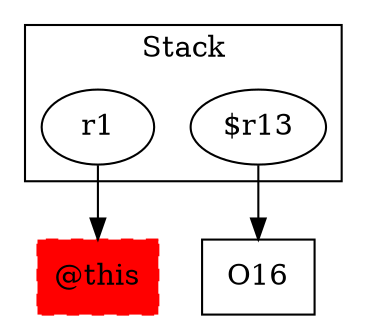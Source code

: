 digraph sample {
  rankDir="LR";
  subgraph cluster_0 {
    label="Stack"
    "r1"; "$r13"; 
  }
  "r1" -> { "@this"[shape=box]};
  "$r13" -> { O16[shape=box]};
  "@this"[shape=box, style="filled,dashed"];
  "@this"[color="red"];
}
